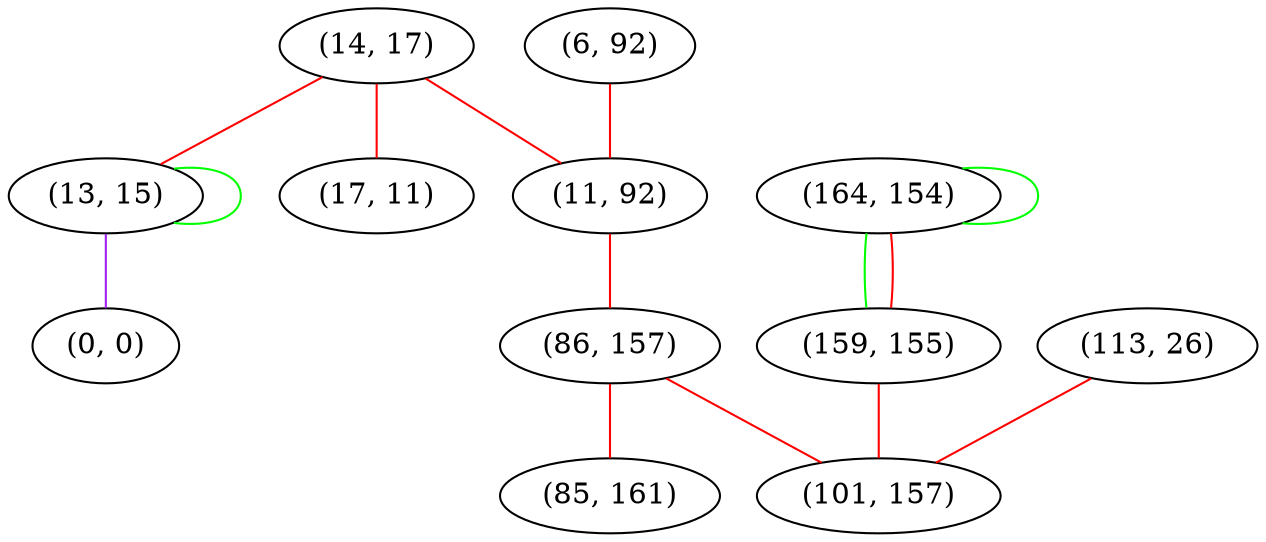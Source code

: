 graph "" {
"(14, 17)";
"(13, 15)";
"(164, 154)";
"(6, 92)";
"(17, 11)";
"(11, 92)";
"(159, 155)";
"(0, 0)";
"(86, 157)";
"(85, 161)";
"(113, 26)";
"(101, 157)";
"(14, 17)" -- "(13, 15)"  [color=red, key=0, weight=1];
"(14, 17)" -- "(17, 11)"  [color=red, key=0, weight=1];
"(14, 17)" -- "(11, 92)"  [color=red, key=0, weight=1];
"(13, 15)" -- "(13, 15)"  [color=green, key=0, weight=2];
"(13, 15)" -- "(0, 0)"  [color=purple, key=0, weight=4];
"(164, 154)" -- "(159, 155)"  [color=green, key=0, weight=2];
"(164, 154)" -- "(159, 155)"  [color=red, key=1, weight=1];
"(164, 154)" -- "(164, 154)"  [color=green, key=0, weight=2];
"(6, 92)" -- "(11, 92)"  [color=red, key=0, weight=1];
"(11, 92)" -- "(86, 157)"  [color=red, key=0, weight=1];
"(159, 155)" -- "(101, 157)"  [color=red, key=0, weight=1];
"(86, 157)" -- "(85, 161)"  [color=red, key=0, weight=1];
"(86, 157)" -- "(101, 157)"  [color=red, key=0, weight=1];
"(113, 26)" -- "(101, 157)"  [color=red, key=0, weight=1];
}

